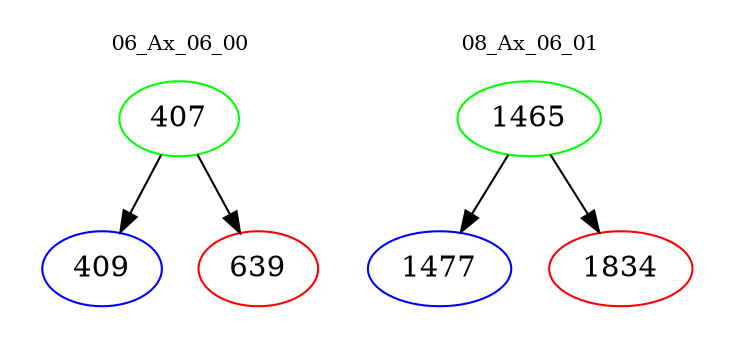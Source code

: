 digraph{
subgraph cluster_0 {
color = white
label = "06_Ax_06_00";
fontsize=10;
T0_407 [label="407", color="green"]
T0_407 -> T0_409 [color="black"]
T0_409 [label="409", color="blue"]
T0_407 -> T0_639 [color="black"]
T0_639 [label="639", color="red"]
}
subgraph cluster_1 {
color = white
label = "08_Ax_06_01";
fontsize=10;
T1_1465 [label="1465", color="green"]
T1_1465 -> T1_1477 [color="black"]
T1_1477 [label="1477", color="blue"]
T1_1465 -> T1_1834 [color="black"]
T1_1834 [label="1834", color="red"]
}
}
